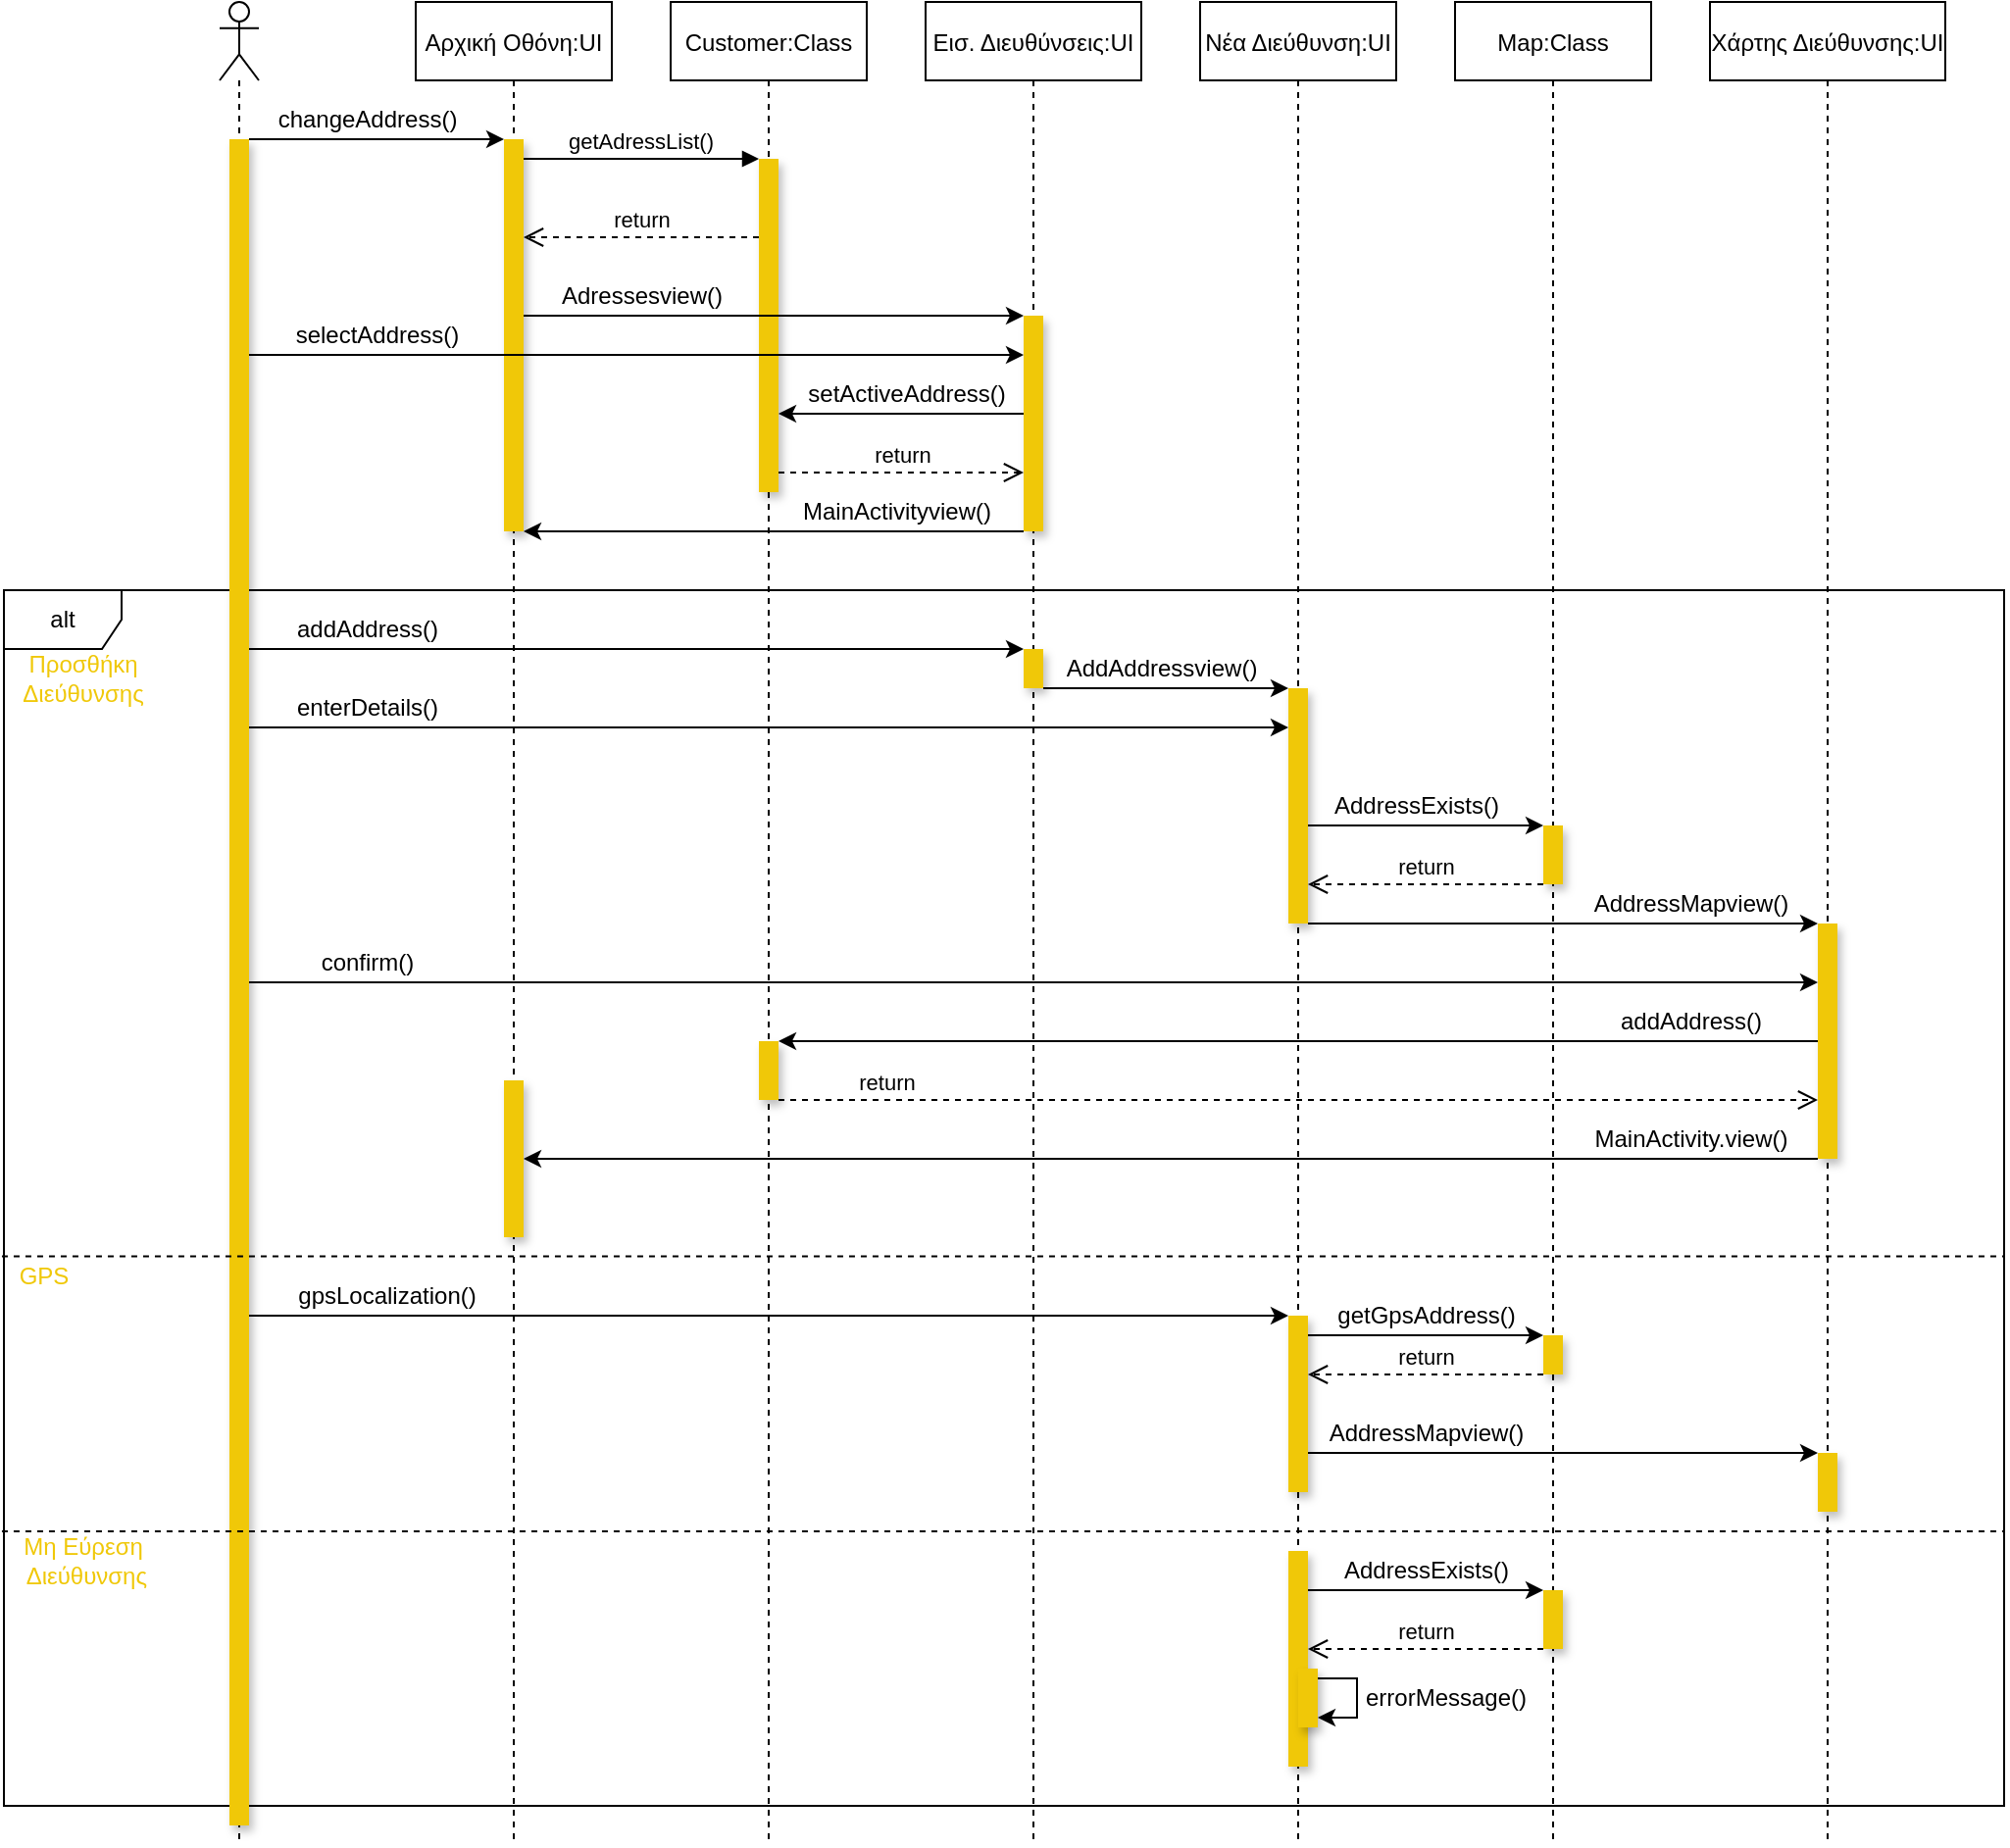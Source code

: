 <mxfile version="18.0.6" type="device"><diagram id="kgpKYQtTHZ0yAKxKKP6v" name="Page-1"><mxGraphModel dx="786" dy="511" grid="1" gridSize="10" guides="1" tooltips="1" connect="1" arrows="1" fold="1" page="1" pageScale="1" pageWidth="850" pageHeight="1100" math="0" shadow="0"><root><mxCell id="0"/><mxCell id="1" parent="0"/><mxCell id="2sTib8ojV7En9dP6AmvC-64" value="alt" style="shape=umlFrame;whiteSpace=wrap;html=1;shadow=0;fillColor=#FFFFFF;gradientColor=none;" parent="1" vertex="1"><mxGeometry x="140" y="380" width="1020" height="620" as="geometry"/></mxCell><mxCell id="3nuBFxr9cyL0pnOWT2aG-1" value="Αρχική Οθόνη:UI" style="shape=umlLifeline;perimeter=lifelinePerimeter;container=1;collapsible=0;recursiveResize=0;rounded=0;shadow=0;strokeWidth=1;" parent="1" vertex="1"><mxGeometry x="350" y="80" width="100" height="940" as="geometry"/></mxCell><mxCell id="3nuBFxr9cyL0pnOWT2aG-2" value="" style="points=[];perimeter=orthogonalPerimeter;rounded=0;shadow=1;strokeWidth=1;gradientColor=none;fillColor=#F0C808;strokeColor=none;" parent="3nuBFxr9cyL0pnOWT2aG-1" vertex="1"><mxGeometry x="45" y="70" width="10" height="200" as="geometry"/></mxCell><mxCell id="2sTib8ojV7En9dP6AmvC-14" value="selectAddress()" style="text;html=1;align=center;verticalAlign=middle;resizable=0;points=[];autosize=1;strokeColor=none;fillColor=none;" parent="3nuBFxr9cyL0pnOWT2aG-1" vertex="1"><mxGeometry x="-70" y="160" width="100" height="20" as="geometry"/></mxCell><mxCell id="2sTib8ojV7En9dP6AmvC-56" value="" style="html=1;points=[];perimeter=orthogonalPerimeter;shadow=1;fillColor=#F0C808;gradientColor=none;fontColor=#000000;strokeColor=none;" parent="3nuBFxr9cyL0pnOWT2aG-1" vertex="1"><mxGeometry x="45" y="550" width="10" height="80" as="geometry"/></mxCell><mxCell id="3nuBFxr9cyL0pnOWT2aG-5" value="Customer:Class" style="shape=umlLifeline;perimeter=lifelinePerimeter;container=1;collapsible=0;recursiveResize=0;rounded=0;shadow=0;strokeWidth=1;" parent="1" vertex="1"><mxGeometry x="480" y="80" width="100" height="940" as="geometry"/></mxCell><mxCell id="3nuBFxr9cyL0pnOWT2aG-6" value="" style="points=[];perimeter=orthogonalPerimeter;rounded=0;shadow=1;strokeWidth=1;fillColor=#F0C808;strokeColor=none;" parent="3nuBFxr9cyL0pnOWT2aG-5" vertex="1"><mxGeometry x="45" y="80" width="10" height="170" as="geometry"/></mxCell><mxCell id="2sTib8ojV7En9dP6AmvC-57" value="" style="html=1;points=[];perimeter=orthogonalPerimeter;shadow=1;fillColor=#F0C808;gradientColor=none;fontColor=#000000;strokeColor=none;" parent="3nuBFxr9cyL0pnOWT2aG-5" vertex="1"><mxGeometry x="45" y="530" width="10" height="30" as="geometry"/></mxCell><mxCell id="3nuBFxr9cyL0pnOWT2aG-8" value="getAdressList()" style="verticalAlign=bottom;endArrow=block;entryX=0;entryY=0;shadow=0;strokeWidth=1;" parent="1" source="3nuBFxr9cyL0pnOWT2aG-2" target="3nuBFxr9cyL0pnOWT2aG-6" edge="1"><mxGeometry relative="1" as="geometry"><mxPoint x="275" y="160" as="sourcePoint"/></mxGeometry></mxCell><mxCell id="2sTib8ojV7En9dP6AmvC-1" value="" style="shape=umlLifeline;participant=umlActor;perimeter=lifelinePerimeter;whiteSpace=wrap;html=1;container=1;collapsible=0;recursiveResize=0;verticalAlign=top;spacingTop=36;outlineConnect=0;" parent="1" vertex="1"><mxGeometry x="250" y="80" width="20" height="940" as="geometry"/></mxCell><mxCell id="2sTib8ojV7En9dP6AmvC-2" value="" style="html=1;points=[];perimeter=orthogonalPerimeter;fillColor=#F0C808;strokeColor=none;shadow=1;" parent="2sTib8ojV7En9dP6AmvC-1" vertex="1"><mxGeometry x="5" y="70" width="10" height="860" as="geometry"/></mxCell><mxCell id="2sTib8ojV7En9dP6AmvC-3" style="edgeStyle=orthogonalEdgeStyle;rounded=0;orthogonalLoop=1;jettySize=auto;html=1;" parent="1" source="2sTib8ojV7En9dP6AmvC-2" target="3nuBFxr9cyL0pnOWT2aG-2" edge="1"><mxGeometry relative="1" as="geometry"><Array as="points"><mxPoint x="350" y="150"/><mxPoint x="350" y="150"/></Array></mxGeometry></mxCell><mxCell id="2sTib8ojV7En9dP6AmvC-4" value="changeAddress()" style="text;html=1;align=center;verticalAlign=middle;resizable=0;points=[];autosize=1;strokeColor=none;fillColor=none;" parent="1" vertex="1"><mxGeometry x="270" y="130" width="110" height="20" as="geometry"/></mxCell><mxCell id="2sTib8ojV7En9dP6AmvC-8" value="return" style="html=1;verticalAlign=bottom;endArrow=open;dashed=1;endSize=8;rounded=0;" parent="1" source="3nuBFxr9cyL0pnOWT2aG-6" target="3nuBFxr9cyL0pnOWT2aG-2" edge="1"><mxGeometry relative="1" as="geometry"><mxPoint x="590" y="210" as="sourcePoint"/><mxPoint x="510" y="210" as="targetPoint"/><Array as="points"><mxPoint x="460" y="200"/></Array></mxGeometry></mxCell><mxCell id="2sTib8ojV7En9dP6AmvC-9" value="Εισ. Διευθύνσεις:UI" style="shape=umlLifeline;perimeter=lifelinePerimeter;container=1;collapsible=0;recursiveResize=0;rounded=0;shadow=0;strokeWidth=1;" parent="1" vertex="1"><mxGeometry x="610" y="80" width="110" height="940" as="geometry"/></mxCell><mxCell id="2sTib8ojV7En9dP6AmvC-10" value="" style="points=[];perimeter=orthogonalPerimeter;rounded=0;shadow=1;strokeWidth=1;fillColor=#F0C808;strokeColor=none;" parent="2sTib8ojV7En9dP6AmvC-9" vertex="1"><mxGeometry x="50" y="160" width="10" height="110" as="geometry"/></mxCell><mxCell id="2sTib8ojV7En9dP6AmvC-59" value="" style="points=[];perimeter=orthogonalPerimeter;rounded=0;shadow=1;strokeWidth=1;fillColor=#F0C808;strokeColor=none;" parent="2sTib8ojV7En9dP6AmvC-9" vertex="1"><mxGeometry x="50" y="330" width="10" height="20" as="geometry"/></mxCell><mxCell id="2sTib8ojV7En9dP6AmvC-11" style="edgeStyle=orthogonalEdgeStyle;rounded=0;orthogonalLoop=1;jettySize=auto;html=1;" parent="1" source="3nuBFxr9cyL0pnOWT2aG-2" target="2sTib8ojV7En9dP6AmvC-10" edge="1"><mxGeometry relative="1" as="geometry"><Array as="points"><mxPoint x="470" y="240"/><mxPoint x="470" y="240"/></Array></mxGeometry></mxCell><mxCell id="2sTib8ojV7En9dP6AmvC-12" value="Adressesview()" style="text;html=1;align=center;verticalAlign=middle;resizable=0;points=[];autosize=1;strokeColor=none;fillColor=none;" parent="1" vertex="1"><mxGeometry x="415" y="220" width="100" height="20" as="geometry"/></mxCell><mxCell id="2sTib8ojV7En9dP6AmvC-13" style="edgeStyle=orthogonalEdgeStyle;rounded=0;orthogonalLoop=1;jettySize=auto;html=1;" parent="1" source="2sTib8ojV7En9dP6AmvC-2" target="2sTib8ojV7En9dP6AmvC-10" edge="1"><mxGeometry relative="1" as="geometry"><Array as="points"><mxPoint x="560" y="260"/><mxPoint x="560" y="260"/></Array></mxGeometry></mxCell><mxCell id="2sTib8ojV7En9dP6AmvC-15" style="edgeStyle=orthogonalEdgeStyle;rounded=0;orthogonalLoop=1;jettySize=auto;html=1;" parent="1" source="2sTib8ojV7En9dP6AmvC-10" target="3nuBFxr9cyL0pnOWT2aG-6" edge="1"><mxGeometry relative="1" as="geometry"><Array as="points"><mxPoint x="590" y="290"/><mxPoint x="590" y="290"/></Array></mxGeometry></mxCell><mxCell id="2sTib8ojV7En9dP6AmvC-16" value="setActiveAddress()" style="text;html=1;align=center;verticalAlign=middle;resizable=0;points=[];autosize=1;strokeColor=none;fillColor=none;" parent="1" vertex="1"><mxGeometry x="540" y="270" width="120" height="20" as="geometry"/></mxCell><mxCell id="2sTib8ojV7En9dP6AmvC-19" value="return" style="html=1;verticalAlign=bottom;endArrow=open;dashed=1;endSize=8;rounded=0;" parent="1" source="3nuBFxr9cyL0pnOWT2aG-6" target="2sTib8ojV7En9dP6AmvC-10" edge="1"><mxGeometry relative="1" as="geometry"><mxPoint x="560" y="320" as="sourcePoint"/><mxPoint x="590" y="320" as="targetPoint"/><Array as="points"><mxPoint x="550" y="320"/></Array></mxGeometry></mxCell><mxCell id="2sTib8ojV7En9dP6AmvC-21" style="edgeStyle=orthogonalEdgeStyle;rounded=0;orthogonalLoop=1;jettySize=auto;html=1;" parent="1" source="2sTib8ojV7En9dP6AmvC-10" target="3nuBFxr9cyL0pnOWT2aG-2" edge="1"><mxGeometry relative="1" as="geometry"><Array as="points"><mxPoint x="530" y="350"/><mxPoint x="530" y="350"/></Array></mxGeometry></mxCell><mxCell id="2sTib8ojV7En9dP6AmvC-22" value="MainActivityview()" style="text;html=1;align=center;verticalAlign=middle;resizable=0;points=[];autosize=1;strokeColor=none;fillColor=none;" parent="1" vertex="1"><mxGeometry x="540" y="330" width="110" height="20" as="geometry"/></mxCell><mxCell id="2sTib8ojV7En9dP6AmvC-25" style="edgeStyle=orthogonalEdgeStyle;rounded=0;orthogonalLoop=1;jettySize=auto;html=1;" parent="1" source="2sTib8ojV7En9dP6AmvC-2" edge="1"><mxGeometry relative="1" as="geometry"><mxPoint x="660" y="410" as="targetPoint"/><Array as="points"><mxPoint x="360" y="410"/><mxPoint x="360" y="410"/></Array></mxGeometry></mxCell><mxCell id="2sTib8ojV7En9dP6AmvC-26" value="addAddress()" style="text;html=1;align=center;verticalAlign=middle;resizable=0;points=[];autosize=1;strokeColor=none;fillColor=none;" parent="1" vertex="1"><mxGeometry x="280" y="390" width="90" height="20" as="geometry"/></mxCell><mxCell id="2sTib8ojV7En9dP6AmvC-27" value="Νέα Διεύθυνση:UI" style="shape=umlLifeline;perimeter=lifelinePerimeter;container=1;collapsible=0;recursiveResize=0;rounded=0;shadow=0;strokeWidth=1;" parent="1" vertex="1"><mxGeometry x="750" y="80" width="100" height="940" as="geometry"/></mxCell><mxCell id="2sTib8ojV7En9dP6AmvC-28" value="" style="points=[];perimeter=orthogonalPerimeter;rounded=0;shadow=1;strokeWidth=1;fillColor=#F0C808;strokeColor=none;" parent="2sTib8ojV7En9dP6AmvC-27" vertex="1"><mxGeometry x="45" y="350" width="10" height="120" as="geometry"/></mxCell><mxCell id="2sTib8ojV7En9dP6AmvC-71" value="" style="points=[];perimeter=orthogonalPerimeter;rounded=0;shadow=1;strokeWidth=1;fillColor=#F0C808;strokeColor=none;" parent="2sTib8ojV7En9dP6AmvC-27" vertex="1"><mxGeometry x="45" y="670" width="10" height="90" as="geometry"/></mxCell><mxCell id="2sTib8ojV7En9dP6AmvC-84" value="" style="points=[];perimeter=orthogonalPerimeter;rounded=0;shadow=1;strokeWidth=1;fillColor=#F0C808;strokeColor=none;" parent="2sTib8ojV7En9dP6AmvC-27" vertex="1"><mxGeometry x="45" y="790" width="10" height="110" as="geometry"/></mxCell><mxCell id="2sTib8ojV7En9dP6AmvC-29" style="edgeStyle=orthogonalEdgeStyle;rounded=0;orthogonalLoop=1;jettySize=auto;html=1;" parent="1" source="2sTib8ojV7En9dP6AmvC-59" target="2sTib8ojV7En9dP6AmvC-28" edge="1"><mxGeometry relative="1" as="geometry"><Array as="points"><mxPoint x="665" y="430"/></Array></mxGeometry></mxCell><mxCell id="2sTib8ojV7En9dP6AmvC-31" style="edgeStyle=orthogonalEdgeStyle;rounded=0;orthogonalLoop=1;jettySize=auto;html=1;" parent="1" source="2sTib8ojV7En9dP6AmvC-2" target="2sTib8ojV7En9dP6AmvC-28" edge="1"><mxGeometry relative="1" as="geometry"><Array as="points"><mxPoint x="520" y="450"/><mxPoint x="520" y="450"/></Array></mxGeometry></mxCell><mxCell id="2sTib8ojV7En9dP6AmvC-32" value="enterDetails()" style="text;html=1;align=center;verticalAlign=middle;resizable=0;points=[];autosize=1;strokeColor=none;fillColor=none;" parent="1" vertex="1"><mxGeometry x="280" y="430" width="90" height="20" as="geometry"/></mxCell><mxCell id="2sTib8ojV7En9dP6AmvC-33" value="Map:Class" style="shape=umlLifeline;perimeter=lifelinePerimeter;container=1;collapsible=0;recursiveResize=0;rounded=0;shadow=0;strokeWidth=1;" parent="1" vertex="1"><mxGeometry x="880" y="80" width="100" height="940" as="geometry"/></mxCell><mxCell id="2sTib8ojV7En9dP6AmvC-34" value="" style="points=[];perimeter=orthogonalPerimeter;rounded=0;shadow=1;strokeWidth=1;fillColor=#F0C808;strokeColor=none;" parent="2sTib8ojV7En9dP6AmvC-33" vertex="1"><mxGeometry x="45" y="420" width="10" height="30" as="geometry"/></mxCell><mxCell id="2sTib8ojV7En9dP6AmvC-74" value="" style="points=[];perimeter=orthogonalPerimeter;rounded=0;shadow=1;strokeWidth=1;fillColor=#F0C808;strokeColor=none;" parent="2sTib8ojV7En9dP6AmvC-33" vertex="1"><mxGeometry x="45" y="680" width="10" height="20" as="geometry"/></mxCell><mxCell id="2sTib8ojV7En9dP6AmvC-85" value="" style="points=[];perimeter=orthogonalPerimeter;rounded=0;shadow=1;strokeWidth=1;fillColor=#F0C808;strokeColor=none;" parent="2sTib8ojV7En9dP6AmvC-33" vertex="1"><mxGeometry x="45" y="810" width="10" height="30" as="geometry"/></mxCell><mxCell id="2sTib8ojV7En9dP6AmvC-35" style="edgeStyle=orthogonalEdgeStyle;rounded=0;orthogonalLoop=1;jettySize=auto;html=1;" parent="1" source="2sTib8ojV7En9dP6AmvC-28" target="2sTib8ojV7En9dP6AmvC-34" edge="1"><mxGeometry relative="1" as="geometry"><Array as="points"><mxPoint x="860" y="500"/><mxPoint x="860" y="500"/></Array></mxGeometry></mxCell><mxCell id="2sTib8ojV7En9dP6AmvC-36" value="AddressExists()" style="text;html=1;align=center;verticalAlign=middle;resizable=0;points=[];autosize=1;strokeColor=none;fillColor=none;" parent="1" vertex="1"><mxGeometry x="810" y="480" width="100" height="20" as="geometry"/></mxCell><mxCell id="2sTib8ojV7En9dP6AmvC-39" value="return" style="html=1;verticalAlign=bottom;endArrow=open;dashed=1;endSize=8;rounded=0;" parent="1" source="2sTib8ojV7En9dP6AmvC-34" target="2sTib8ojV7En9dP6AmvC-28" edge="1"><mxGeometry relative="1" as="geometry"><mxPoint x="660" y="500" as="sourcePoint"/><mxPoint x="580" y="500" as="targetPoint"/><Array as="points"><mxPoint x="860" y="530"/></Array></mxGeometry></mxCell><mxCell id="2sTib8ojV7En9dP6AmvC-40" value="Χάρτης Διεύθυνσης:UI" style="shape=umlLifeline;perimeter=lifelinePerimeter;container=1;collapsible=0;recursiveResize=0;rounded=0;shadow=0;strokeWidth=1;" parent="1" vertex="1"><mxGeometry x="1010" y="80" width="120" height="940" as="geometry"/></mxCell><mxCell id="2sTib8ojV7En9dP6AmvC-41" value="" style="points=[];perimeter=orthogonalPerimeter;rounded=0;shadow=1;strokeWidth=1;fillColor=#F0C808;strokeColor=none;" parent="2sTib8ojV7En9dP6AmvC-40" vertex="1"><mxGeometry x="55" y="470" width="10" height="120" as="geometry"/></mxCell><mxCell id="2sTib8ojV7En9dP6AmvC-79" value="" style="points=[];perimeter=orthogonalPerimeter;rounded=0;shadow=1;strokeWidth=1;fillColor=#F0C808;strokeColor=none;" parent="2sTib8ojV7En9dP6AmvC-40" vertex="1"><mxGeometry x="55" y="740" width="10" height="30" as="geometry"/></mxCell><mxCell id="2sTib8ojV7En9dP6AmvC-42" style="edgeStyle=orthogonalEdgeStyle;rounded=0;orthogonalLoop=1;jettySize=auto;html=1;" parent="1" source="2sTib8ojV7En9dP6AmvC-28" target="2sTib8ojV7En9dP6AmvC-41" edge="1"><mxGeometry relative="1" as="geometry"><Array as="points"><mxPoint x="870" y="550"/><mxPoint x="870" y="550"/></Array></mxGeometry></mxCell><mxCell id="2sTib8ojV7En9dP6AmvC-43" value="AddressMapview()" style="text;html=1;align=center;verticalAlign=middle;resizable=0;points=[];autosize=1;strokeColor=none;fillColor=none;" parent="1" vertex="1"><mxGeometry x="940" y="530" width="120" height="20" as="geometry"/></mxCell><mxCell id="2sTib8ojV7En9dP6AmvC-45" style="edgeStyle=orthogonalEdgeStyle;rounded=0;orthogonalLoop=1;jettySize=auto;html=1;" parent="1" source="2sTib8ojV7En9dP6AmvC-2" target="2sTib8ojV7En9dP6AmvC-41" edge="1"><mxGeometry relative="1" as="geometry"><Array as="points"><mxPoint x="670" y="580"/><mxPoint x="670" y="580"/></Array></mxGeometry></mxCell><mxCell id="2sTib8ojV7En9dP6AmvC-46" value="confirm()" style="text;html=1;align=center;verticalAlign=middle;resizable=0;points=[];autosize=1;strokeColor=none;fillColor=none;" parent="1" vertex="1"><mxGeometry x="295" y="560" width="60" height="20" as="geometry"/></mxCell><mxCell id="2sTib8ojV7En9dP6AmvC-47" style="edgeStyle=orthogonalEdgeStyle;rounded=0;orthogonalLoop=1;jettySize=auto;html=1;" parent="1" source="2sTib8ojV7En9dP6AmvC-41" target="2sTib8ojV7En9dP6AmvC-57" edge="1"><mxGeometry relative="1" as="geometry"><Array as="points"><mxPoint x="800" y="610"/><mxPoint x="800" y="610"/></Array></mxGeometry></mxCell><mxCell id="2sTib8ojV7En9dP6AmvC-48" value="addAddress()" style="text;html=1;align=center;verticalAlign=middle;resizable=0;points=[];autosize=1;strokeColor=none;fillColor=none;" parent="1" vertex="1"><mxGeometry x="955" y="590" width="90" height="20" as="geometry"/></mxCell><mxCell id="2sTib8ojV7En9dP6AmvC-50" value="return" style="html=1;verticalAlign=bottom;endArrow=open;dashed=1;endSize=8;rounded=0;" parent="1" source="2sTib8ojV7En9dP6AmvC-57" target="2sTib8ojV7En9dP6AmvC-41" edge="1"><mxGeometry x="-0.792" relative="1" as="geometry"><mxPoint x="700" y="620" as="sourcePoint"/><mxPoint x="620" y="620" as="targetPoint"/><Array as="points"><mxPoint x="780" y="640"/></Array><mxPoint as="offset"/></mxGeometry></mxCell><mxCell id="2sTib8ojV7En9dP6AmvC-52" style="edgeStyle=orthogonalEdgeStyle;rounded=0;orthogonalLoop=1;jettySize=auto;html=1;" parent="1" source="2sTib8ojV7En9dP6AmvC-41" target="2sTib8ojV7En9dP6AmvC-56" edge="1"><mxGeometry relative="1" as="geometry"><mxPoint x="665" y="360" as="sourcePoint"/><mxPoint x="415" y="360" as="targetPoint"/><Array as="points"><mxPoint x="455" y="670"/></Array></mxGeometry></mxCell><mxCell id="2sTib8ojV7En9dP6AmvC-53" value="MainActivity.view()" style="text;html=1;align=center;verticalAlign=middle;resizable=0;points=[];autosize=1;strokeColor=none;fillColor=none;" parent="1" vertex="1"><mxGeometry x="945" y="650" width="110" height="20" as="geometry"/></mxCell><mxCell id="2sTib8ojV7En9dP6AmvC-30" value="AddAddressview()" style="text;html=1;align=center;verticalAlign=middle;resizable=0;points=[];autosize=1;strokeColor=none;fillColor=none;" parent="1" vertex="1"><mxGeometry x="675" y="410" width="110" height="20" as="geometry"/></mxCell><mxCell id="2sTib8ojV7En9dP6AmvC-66" value="Προσθήκη&lt;br&gt;Διεύθυνσης" style="text;html=1;align=center;verticalAlign=middle;resizable=0;points=[];autosize=1;strokeColor=none;fillColor=none;fontColor=#F0C808;" parent="1" vertex="1"><mxGeometry x="140" y="410" width="80" height="30" as="geometry"/></mxCell><mxCell id="2sTib8ojV7En9dP6AmvC-68" value="" style="endArrow=none;dashed=1;html=1;rounded=0;fontColor=#F0C808;exitX=-0.001;exitY=0.548;exitDx=0;exitDy=0;exitPerimeter=0;entryX=1;entryY=0.548;entryDx=0;entryDy=0;entryPerimeter=0;" parent="1" source="2sTib8ojV7En9dP6AmvC-64" target="2sTib8ojV7En9dP6AmvC-64" edge="1"><mxGeometry width="50" height="50" relative="1" as="geometry"><mxPoint x="800" y="800" as="sourcePoint"/><mxPoint x="850" y="750" as="targetPoint"/></mxGeometry></mxCell><mxCell id="2sTib8ojV7En9dP6AmvC-69" value="GPS" style="text;html=1;align=center;verticalAlign=middle;resizable=0;points=[];autosize=1;strokeColor=none;fillColor=none;fontColor=#F0C808;" parent="1" vertex="1"><mxGeometry x="140" y="720" width="40" height="20" as="geometry"/></mxCell><mxCell id="2sTib8ojV7En9dP6AmvC-72" style="edgeStyle=orthogonalEdgeStyle;rounded=0;orthogonalLoop=1;jettySize=auto;html=1;fontColor=#F0C808;" parent="1" source="2sTib8ojV7En9dP6AmvC-2" target="2sTib8ojV7En9dP6AmvC-71" edge="1"><mxGeometry relative="1" as="geometry"><Array as="points"><mxPoint x="530" y="750"/><mxPoint x="530" y="750"/></Array></mxGeometry></mxCell><mxCell id="2sTib8ojV7En9dP6AmvC-73" value="&lt;font color=&quot;#000000&quot;&gt;gpsLocalization()&lt;/font&gt;" style="text;html=1;align=center;verticalAlign=middle;resizable=0;points=[];autosize=1;strokeColor=none;fillColor=none;fontColor=#F0C808;" parent="1" vertex="1"><mxGeometry x="280" y="730" width="110" height="20" as="geometry"/></mxCell><mxCell id="2sTib8ojV7En9dP6AmvC-75" style="edgeStyle=orthogonalEdgeStyle;rounded=0;orthogonalLoop=1;jettySize=auto;html=1;fontColor=#000000;" parent="1" source="2sTib8ojV7En9dP6AmvC-71" target="2sTib8ojV7En9dP6AmvC-74" edge="1"><mxGeometry relative="1" as="geometry"><Array as="points"><mxPoint x="890" y="760"/><mxPoint x="890" y="760"/></Array></mxGeometry></mxCell><mxCell id="2sTib8ojV7En9dP6AmvC-76" value="getGpsAddress()" style="text;html=1;align=center;verticalAlign=middle;resizable=0;points=[];autosize=1;strokeColor=none;fillColor=none;fontColor=#000000;" parent="1" vertex="1"><mxGeometry x="810" y="740" width="110" height="20" as="geometry"/></mxCell><mxCell id="2sTib8ojV7En9dP6AmvC-78" value="return" style="html=1;verticalAlign=bottom;endArrow=open;dashed=1;endSize=8;rounded=0;fontColor=#000000;" parent="1" source="2sTib8ojV7En9dP6AmvC-74" target="2sTib8ojV7En9dP6AmvC-71" edge="1"><mxGeometry relative="1" as="geometry"><mxPoint x="890" y="790" as="sourcePoint"/><mxPoint x="810" y="790" as="targetPoint"/><Array as="points"><mxPoint x="870" y="780"/></Array></mxGeometry></mxCell><mxCell id="2sTib8ojV7En9dP6AmvC-80" style="edgeStyle=orthogonalEdgeStyle;rounded=0;orthogonalLoop=1;jettySize=auto;html=1;fontColor=#000000;" parent="1" source="2sTib8ojV7En9dP6AmvC-71" target="2sTib8ojV7En9dP6AmvC-79" edge="1"><mxGeometry relative="1" as="geometry"><Array as="points"><mxPoint x="990" y="820"/><mxPoint x="990" y="820"/></Array></mxGeometry></mxCell><mxCell id="2sTib8ojV7En9dP6AmvC-81" value="AddressMapview()" style="text;html=1;align=center;verticalAlign=middle;resizable=0;points=[];autosize=1;strokeColor=none;fillColor=none;fontColor=#000000;" parent="1" vertex="1"><mxGeometry x="805" y="800" width="120" height="20" as="geometry"/></mxCell><mxCell id="2sTib8ojV7En9dP6AmvC-82" value="" style="endArrow=none;dashed=1;html=1;rounded=0;fontColor=#F0C808;exitX=-0.001;exitY=0.548;exitDx=0;exitDy=0;exitPerimeter=0;entryX=1;entryY=0.548;entryDx=0;entryDy=0;entryPerimeter=0;" parent="1" edge="1"><mxGeometry width="50" height="50" relative="1" as="geometry"><mxPoint x="138.98" y="860" as="sourcePoint"/><mxPoint x="1160.0" y="860" as="targetPoint"/></mxGeometry></mxCell><mxCell id="2sTib8ojV7En9dP6AmvC-83" value="Μη Εύρεση&lt;br&gt;&amp;nbsp;Διεύθυνσης" style="text;html=1;align=center;verticalAlign=middle;resizable=0;points=[];autosize=1;strokeColor=none;fillColor=none;fontColor=#F0C808;" parent="1" vertex="1"><mxGeometry x="140" y="860" width="80" height="30" as="geometry"/></mxCell><mxCell id="2sTib8ojV7En9dP6AmvC-86" value="AddressExists()" style="text;html=1;align=center;verticalAlign=middle;resizable=0;points=[];autosize=1;strokeColor=none;fillColor=none;" parent="1" vertex="1"><mxGeometry x="815" y="870" width="100" height="20" as="geometry"/></mxCell><mxCell id="2sTib8ojV7En9dP6AmvC-87" style="edgeStyle=orthogonalEdgeStyle;rounded=0;orthogonalLoop=1;jettySize=auto;html=1;fontColor=#000000;" parent="1" source="2sTib8ojV7En9dP6AmvC-84" target="2sTib8ojV7En9dP6AmvC-85" edge="1"><mxGeometry relative="1" as="geometry"><Array as="points"><mxPoint x="870" y="890"/><mxPoint x="870" y="890"/></Array></mxGeometry></mxCell><mxCell id="2sTib8ojV7En9dP6AmvC-89" value="return" style="html=1;verticalAlign=bottom;endArrow=open;dashed=1;endSize=8;rounded=0;fontColor=#000000;" parent="1" source="2sTib8ojV7En9dP6AmvC-85" target="2sTib8ojV7En9dP6AmvC-84" edge="1"><mxGeometry relative="1" as="geometry"><mxPoint x="900" y="920" as="sourcePoint"/><mxPoint x="820" y="920" as="targetPoint"/><Array as="points"><mxPoint x="860" y="920"/></Array></mxGeometry></mxCell><mxCell id="2sTib8ojV7En9dP6AmvC-91" style="edgeStyle=orthogonalEdgeStyle;rounded=0;orthogonalLoop=1;jettySize=auto;html=1;fontColor=#000000;" parent="1" source="2sTib8ojV7En9dP6AmvC-90" target="2sTib8ojV7En9dP6AmvC-90" edge="1"><mxGeometry relative="1" as="geometry"/></mxCell><mxCell id="2sTib8ojV7En9dP6AmvC-90" value="" style="points=[];perimeter=orthogonalPerimeter;rounded=0;shadow=1;strokeWidth=1;fillColor=#F0C808;strokeColor=none;" parent="1" vertex="1"><mxGeometry x="800" y="930" width="10" height="30" as="geometry"/></mxCell><mxCell id="2sTib8ojV7En9dP6AmvC-92" value="errorMessage()" style="text;html=1;align=center;verticalAlign=middle;resizable=0;points=[];autosize=1;strokeColor=none;fillColor=none;" parent="1" vertex="1"><mxGeometry x="825" y="935" width="100" height="20" as="geometry"/></mxCell></root></mxGraphModel></diagram></mxfile>